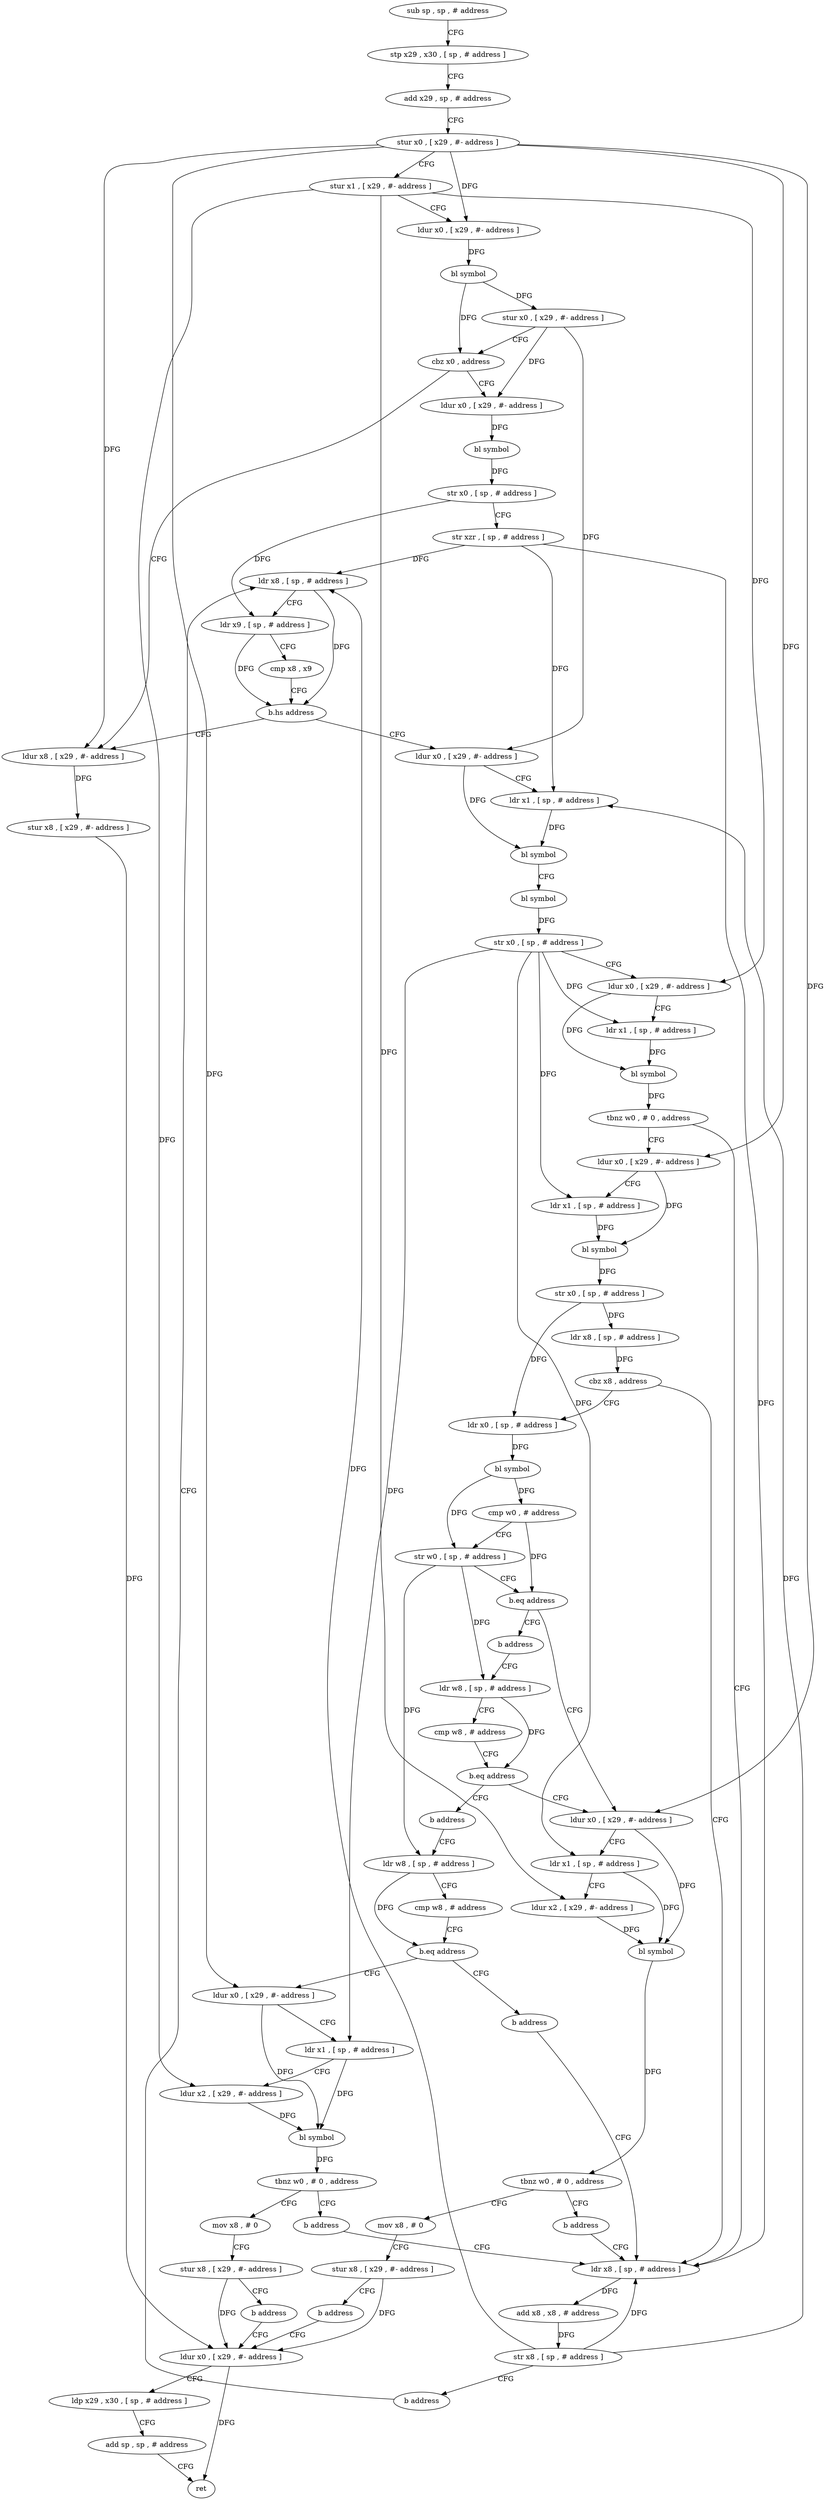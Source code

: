 digraph "func" {
"95380" [label = "sub sp , sp , # address" ]
"95384" [label = "stp x29 , x30 , [ sp , # address ]" ]
"95388" [label = "add x29 , sp , # address" ]
"95392" [label = "stur x0 , [ x29 , #- address ]" ]
"95396" [label = "stur x1 , [ x29 , #- address ]" ]
"95400" [label = "ldur x0 , [ x29 , #- address ]" ]
"95404" [label = "bl symbol" ]
"95408" [label = "stur x0 , [ x29 , #- address ]" ]
"95412" [label = "cbz x0 , address" ]
"95652" [label = "ldur x8 , [ x29 , #- address ]" ]
"95416" [label = "ldur x0 , [ x29 , #- address ]" ]
"95656" [label = "stur x8 , [ x29 , #- address ]" ]
"95660" [label = "ldur x0 , [ x29 , #- address ]" ]
"95420" [label = "bl symbol" ]
"95424" [label = "str x0 , [ sp , # address ]" ]
"95428" [label = "str xzr , [ sp , # address ]" ]
"95432" [label = "ldr x8 , [ sp , # address ]" ]
"95448" [label = "ldur x0 , [ x29 , #- address ]" ]
"95452" [label = "ldr x1 , [ sp , # address ]" ]
"95456" [label = "bl symbol" ]
"95460" [label = "bl symbol" ]
"95464" [label = "str x0 , [ sp , # address ]" ]
"95468" [label = "ldur x0 , [ x29 , #- address ]" ]
"95472" [label = "ldr x1 , [ sp , # address ]" ]
"95476" [label = "bl symbol" ]
"95480" [label = "tbnz w0 , # 0 , address" ]
"95636" [label = "ldr x8 , [ sp , # address ]" ]
"95484" [label = "ldur x0 , [ x29 , #- address ]" ]
"95640" [label = "add x8 , x8 , # address" ]
"95644" [label = "str x8 , [ sp , # address ]" ]
"95648" [label = "b address" ]
"95488" [label = "ldr x1 , [ sp , # address ]" ]
"95492" [label = "bl symbol" ]
"95496" [label = "str x0 , [ sp , # address ]" ]
"95500" [label = "ldr x8 , [ sp , # address ]" ]
"95504" [label = "cbz x8 , address" ]
"95508" [label = "ldr x0 , [ sp , # address ]" ]
"95436" [label = "ldr x9 , [ sp , # address ]" ]
"95440" [label = "cmp x8 , x9" ]
"95444" [label = "b.hs address" ]
"95512" [label = "bl symbol" ]
"95516" [label = "cmp w0 , # address" ]
"95520" [label = "str w0 , [ sp , # address ]" ]
"95524" [label = "b.eq address" ]
"95564" [label = "ldur x0 , [ x29 , #- address ]" ]
"95528" [label = "b address" ]
"95568" [label = "ldr x1 , [ sp , # address ]" ]
"95572" [label = "ldur x2 , [ x29 , #- address ]" ]
"95576" [label = "bl symbol" ]
"95580" [label = "tbnz w0 , # 0 , address" ]
"95596" [label = "b address" ]
"95584" [label = "mov x8 , # 0" ]
"95532" [label = "ldr w8 , [ sp , # address ]" ]
"95588" [label = "stur x8 , [ x29 , #- address ]" ]
"95592" [label = "b address" ]
"95536" [label = "cmp w8 , # address" ]
"95540" [label = "b.eq address" ]
"95544" [label = "b address" ]
"95664" [label = "ldp x29 , x30 , [ sp , # address ]" ]
"95668" [label = "add sp , sp , # address" ]
"95672" [label = "ret" ]
"95548" [label = "ldr w8 , [ sp , # address ]" ]
"95552" [label = "cmp w8 , # address" ]
"95556" [label = "b.eq address" ]
"95600" [label = "ldur x0 , [ x29 , #- address ]" ]
"95560" [label = "b address" ]
"95604" [label = "ldr x1 , [ sp , # address ]" ]
"95608" [label = "ldur x2 , [ x29 , #- address ]" ]
"95612" [label = "bl symbol" ]
"95616" [label = "tbnz w0 , # 0 , address" ]
"95632" [label = "b address" ]
"95620" [label = "mov x8 , # 0" ]
"95624" [label = "stur x8 , [ x29 , #- address ]" ]
"95628" [label = "b address" ]
"95380" -> "95384" [ label = "CFG" ]
"95384" -> "95388" [ label = "CFG" ]
"95388" -> "95392" [ label = "CFG" ]
"95392" -> "95396" [ label = "CFG" ]
"95392" -> "95400" [ label = "DFG" ]
"95392" -> "95652" [ label = "DFG" ]
"95392" -> "95484" [ label = "DFG" ]
"95392" -> "95564" [ label = "DFG" ]
"95392" -> "95600" [ label = "DFG" ]
"95396" -> "95400" [ label = "CFG" ]
"95396" -> "95468" [ label = "DFG" ]
"95396" -> "95572" [ label = "DFG" ]
"95396" -> "95608" [ label = "DFG" ]
"95400" -> "95404" [ label = "DFG" ]
"95404" -> "95408" [ label = "DFG" ]
"95404" -> "95412" [ label = "DFG" ]
"95408" -> "95412" [ label = "CFG" ]
"95408" -> "95416" [ label = "DFG" ]
"95408" -> "95448" [ label = "DFG" ]
"95412" -> "95652" [ label = "CFG" ]
"95412" -> "95416" [ label = "CFG" ]
"95652" -> "95656" [ label = "DFG" ]
"95416" -> "95420" [ label = "DFG" ]
"95656" -> "95660" [ label = "DFG" ]
"95660" -> "95664" [ label = "CFG" ]
"95660" -> "95672" [ label = "DFG" ]
"95420" -> "95424" [ label = "DFG" ]
"95424" -> "95428" [ label = "CFG" ]
"95424" -> "95436" [ label = "DFG" ]
"95428" -> "95432" [ label = "DFG" ]
"95428" -> "95452" [ label = "DFG" ]
"95428" -> "95636" [ label = "DFG" ]
"95432" -> "95436" [ label = "CFG" ]
"95432" -> "95444" [ label = "DFG" ]
"95448" -> "95452" [ label = "CFG" ]
"95448" -> "95456" [ label = "DFG" ]
"95452" -> "95456" [ label = "DFG" ]
"95456" -> "95460" [ label = "CFG" ]
"95460" -> "95464" [ label = "DFG" ]
"95464" -> "95468" [ label = "CFG" ]
"95464" -> "95472" [ label = "DFG" ]
"95464" -> "95488" [ label = "DFG" ]
"95464" -> "95568" [ label = "DFG" ]
"95464" -> "95604" [ label = "DFG" ]
"95468" -> "95472" [ label = "CFG" ]
"95468" -> "95476" [ label = "DFG" ]
"95472" -> "95476" [ label = "DFG" ]
"95476" -> "95480" [ label = "DFG" ]
"95480" -> "95636" [ label = "CFG" ]
"95480" -> "95484" [ label = "CFG" ]
"95636" -> "95640" [ label = "DFG" ]
"95484" -> "95488" [ label = "CFG" ]
"95484" -> "95492" [ label = "DFG" ]
"95640" -> "95644" [ label = "DFG" ]
"95644" -> "95648" [ label = "CFG" ]
"95644" -> "95432" [ label = "DFG" ]
"95644" -> "95452" [ label = "DFG" ]
"95644" -> "95636" [ label = "DFG" ]
"95648" -> "95432" [ label = "CFG" ]
"95488" -> "95492" [ label = "DFG" ]
"95492" -> "95496" [ label = "DFG" ]
"95496" -> "95500" [ label = "DFG" ]
"95496" -> "95508" [ label = "DFG" ]
"95500" -> "95504" [ label = "DFG" ]
"95504" -> "95636" [ label = "CFG" ]
"95504" -> "95508" [ label = "CFG" ]
"95508" -> "95512" [ label = "DFG" ]
"95436" -> "95440" [ label = "CFG" ]
"95436" -> "95444" [ label = "DFG" ]
"95440" -> "95444" [ label = "CFG" ]
"95444" -> "95652" [ label = "CFG" ]
"95444" -> "95448" [ label = "CFG" ]
"95512" -> "95516" [ label = "DFG" ]
"95512" -> "95520" [ label = "DFG" ]
"95516" -> "95520" [ label = "CFG" ]
"95516" -> "95524" [ label = "DFG" ]
"95520" -> "95524" [ label = "CFG" ]
"95520" -> "95532" [ label = "DFG" ]
"95520" -> "95548" [ label = "DFG" ]
"95524" -> "95564" [ label = "CFG" ]
"95524" -> "95528" [ label = "CFG" ]
"95564" -> "95568" [ label = "CFG" ]
"95564" -> "95576" [ label = "DFG" ]
"95528" -> "95532" [ label = "CFG" ]
"95568" -> "95572" [ label = "CFG" ]
"95568" -> "95576" [ label = "DFG" ]
"95572" -> "95576" [ label = "DFG" ]
"95576" -> "95580" [ label = "DFG" ]
"95580" -> "95596" [ label = "CFG" ]
"95580" -> "95584" [ label = "CFG" ]
"95596" -> "95636" [ label = "CFG" ]
"95584" -> "95588" [ label = "CFG" ]
"95532" -> "95536" [ label = "CFG" ]
"95532" -> "95540" [ label = "DFG" ]
"95588" -> "95592" [ label = "CFG" ]
"95588" -> "95660" [ label = "DFG" ]
"95592" -> "95660" [ label = "CFG" ]
"95536" -> "95540" [ label = "CFG" ]
"95540" -> "95564" [ label = "CFG" ]
"95540" -> "95544" [ label = "CFG" ]
"95544" -> "95548" [ label = "CFG" ]
"95664" -> "95668" [ label = "CFG" ]
"95668" -> "95672" [ label = "CFG" ]
"95548" -> "95552" [ label = "CFG" ]
"95548" -> "95556" [ label = "DFG" ]
"95552" -> "95556" [ label = "CFG" ]
"95556" -> "95600" [ label = "CFG" ]
"95556" -> "95560" [ label = "CFG" ]
"95600" -> "95604" [ label = "CFG" ]
"95600" -> "95612" [ label = "DFG" ]
"95560" -> "95636" [ label = "CFG" ]
"95604" -> "95608" [ label = "CFG" ]
"95604" -> "95612" [ label = "DFG" ]
"95608" -> "95612" [ label = "DFG" ]
"95612" -> "95616" [ label = "DFG" ]
"95616" -> "95632" [ label = "CFG" ]
"95616" -> "95620" [ label = "CFG" ]
"95632" -> "95636" [ label = "CFG" ]
"95620" -> "95624" [ label = "CFG" ]
"95624" -> "95628" [ label = "CFG" ]
"95624" -> "95660" [ label = "DFG" ]
"95628" -> "95660" [ label = "CFG" ]
}
